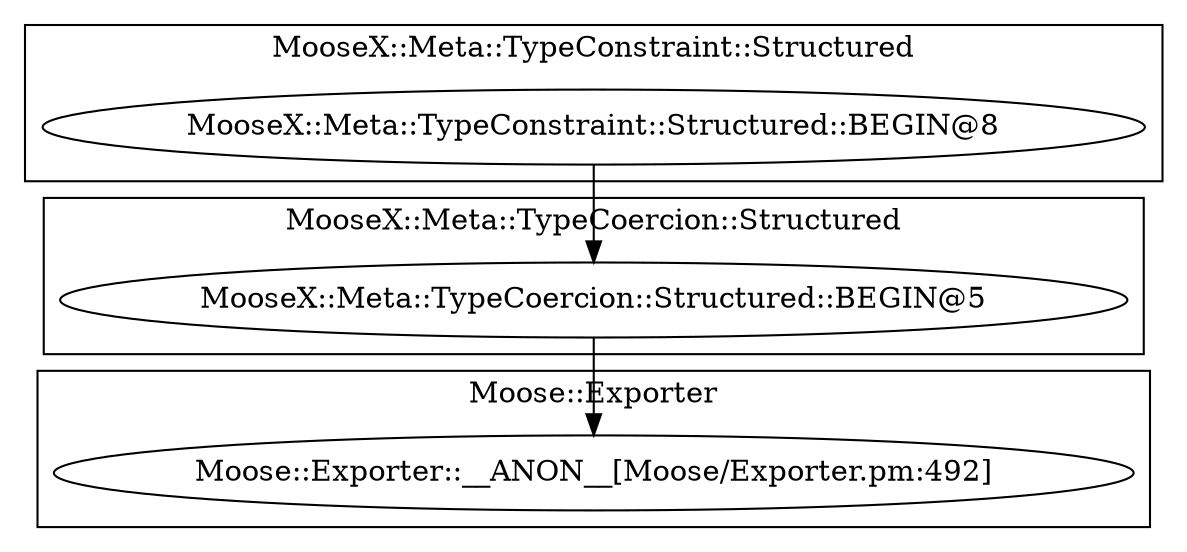 digraph {
graph [overlap=false]
subgraph cluster_MooseX_Meta_TypeConstraint_Structured {
	label="MooseX::Meta::TypeConstraint::Structured";
	"MooseX::Meta::TypeConstraint::Structured::BEGIN@8";
}
subgraph cluster_MooseX_Meta_TypeCoercion_Structured {
	label="MooseX::Meta::TypeCoercion::Structured";
	"MooseX::Meta::TypeCoercion::Structured::BEGIN@5";
}
subgraph cluster_Moose_Exporter {
	label="Moose::Exporter";
	"Moose::Exporter::__ANON__[Moose/Exporter.pm:492]";
}
"MooseX::Meta::TypeCoercion::Structured::BEGIN@5" -> "Moose::Exporter::__ANON__[Moose/Exporter.pm:492]";
"MooseX::Meta::TypeConstraint::Structured::BEGIN@8" -> "MooseX::Meta::TypeCoercion::Structured::BEGIN@5";
}

